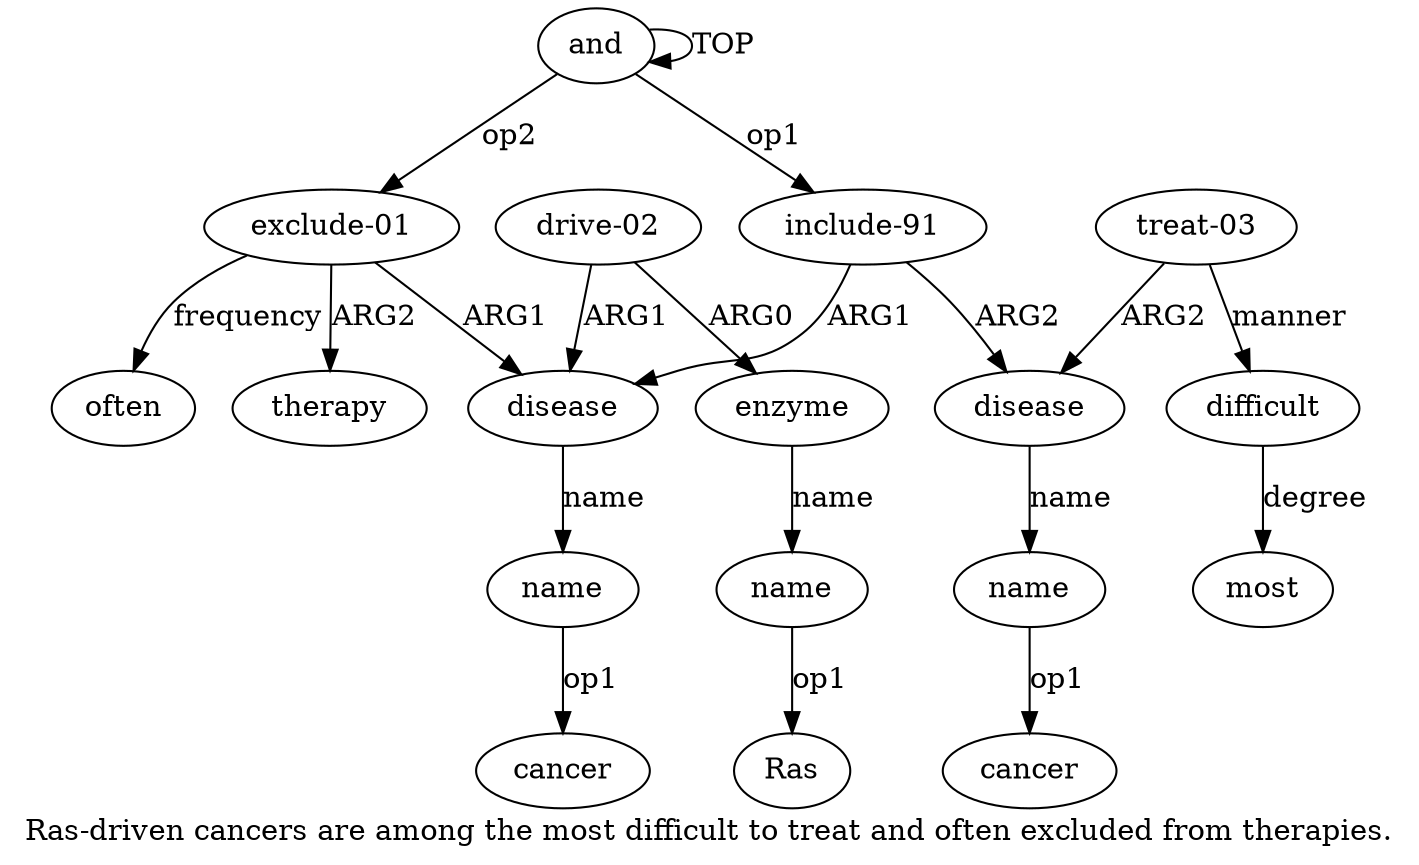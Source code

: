 digraph  {
	graph [label="Ras-driven cancers are among the most difficult to treat and often excluded from therapies."];
	node [label="\N"];
	a14	 [color=black,
		gold_ind=14,
		gold_label=often,
		label=often,
		test_ind=14,
		test_label=often];
	a11	 [color=black,
		gold_ind=11,
		gold_label=most,
		label=most,
		test_ind=11,
		test_label=most];
	a10	 [color=black,
		gold_ind=10,
		gold_label=difficult,
		label=difficult,
		test_ind=10,
		test_label=difficult];
	a10 -> a11 [key=0,
	color=black,
	gold_label=degree,
	label=degree,
	test_label=degree];
a13 [color=black,
	gold_ind=13,
	gold_label=therapy,
	label=therapy,
	test_ind=13,
	test_label=therapy];
a12 [color=black,
	gold_ind=12,
	gold_label="exclude-01",
	label="exclude-01",
	test_ind=12,
	test_label="exclude-01"];
a12 -> a14 [key=0,
color=black,
gold_label=frequency,
label=frequency,
test_label=frequency];
a12 -> a13 [key=0,
color=black,
gold_label=ARG2,
label=ARG2,
test_label=ARG2];
a2 [color=black,
gold_ind=2,
gold_label=disease,
label=disease,
test_ind=2,
test_label=disease];
a12 -> a2 [key=0,
color=black,
gold_label=ARG1,
label=ARG1,
test_label=ARG1];
"a6 Ras" [color=black,
gold_ind=-1,
gold_label=Ras,
label=Ras,
test_ind=-1,
test_label=Ras];
"a8 cancer" [color=black,
gold_ind=-1,
gold_label=cancer,
label=cancer,
test_ind=-1,
test_label=cancer];
"a3 cancer" [color=black,
gold_ind=-1,
gold_label=cancer,
label=cancer,
test_ind=-1,
test_label=cancer];
a1 [color=black,
gold_ind=1,
gold_label="include-91",
label="include-91",
test_ind=1,
test_label="include-91"];
a1 -> a2 [key=0,
color=black,
gold_label=ARG1,
label=ARG1,
test_label=ARG1];
a7 [color=black,
gold_ind=7,
gold_label=disease,
label=disease,
test_ind=7,
test_label=disease];
a1 -> a7 [key=0,
color=black,
gold_label=ARG2,
label=ARG2,
test_label=ARG2];
a0 [color=black,
gold_ind=0,
gold_label=and,
label=and,
test_ind=0,
test_label=and];
a0 -> a12 [key=0,
color=black,
gold_label=op2,
label=op2,
test_label=op2];
a0 -> a1 [key=0,
color=black,
gold_label=op1,
label=op1,
test_label=op1];
a0 -> a0 [key=0,
color=black,
gold_label=TOP,
label=TOP,
test_label=TOP];
a3 [color=black,
gold_ind=3,
gold_label=name,
label=name,
test_ind=3,
test_label=name];
a3 -> "a3 cancer" [key=0,
color=black,
gold_label=op1,
label=op1,
test_label=op1];
a2 -> a3 [key=0,
color=black,
gold_label=name,
label=name,
test_label=name];
a5 [color=black,
gold_ind=5,
gold_label=enzyme,
label=enzyme,
test_ind=5,
test_label=enzyme];
a6 [color=black,
gold_ind=6,
gold_label=name,
label=name,
test_ind=6,
test_label=name];
a5 -> a6 [key=0,
color=black,
gold_label=name,
label=name,
test_label=name];
a4 [color=black,
gold_ind=4,
gold_label="drive-02",
label="drive-02",
test_ind=4,
test_label="drive-02"];
a4 -> a2 [key=0,
color=black,
gold_label=ARG1,
label=ARG1,
test_label=ARG1];
a4 -> a5 [key=0,
color=black,
gold_label=ARG0,
label=ARG0,
test_label=ARG0];
a8 [color=black,
gold_ind=8,
gold_label=name,
label=name,
test_ind=8,
test_label=name];
a7 -> a8 [key=0,
color=black,
gold_label=name,
label=name,
test_label=name];
a6 -> "a6 Ras" [key=0,
color=black,
gold_label=op1,
label=op1,
test_label=op1];
a9 [color=black,
gold_ind=9,
gold_label="treat-03",
label="treat-03",
test_ind=9,
test_label="treat-03"];
a9 -> a10 [key=0,
color=black,
gold_label=manner,
label=manner,
test_label=manner];
a9 -> a7 [key=0,
color=black,
gold_label=ARG2,
label=ARG2,
test_label=ARG2];
a8 -> "a8 cancer" [key=0,
color=black,
gold_label=op1,
label=op1,
test_label=op1];
}
